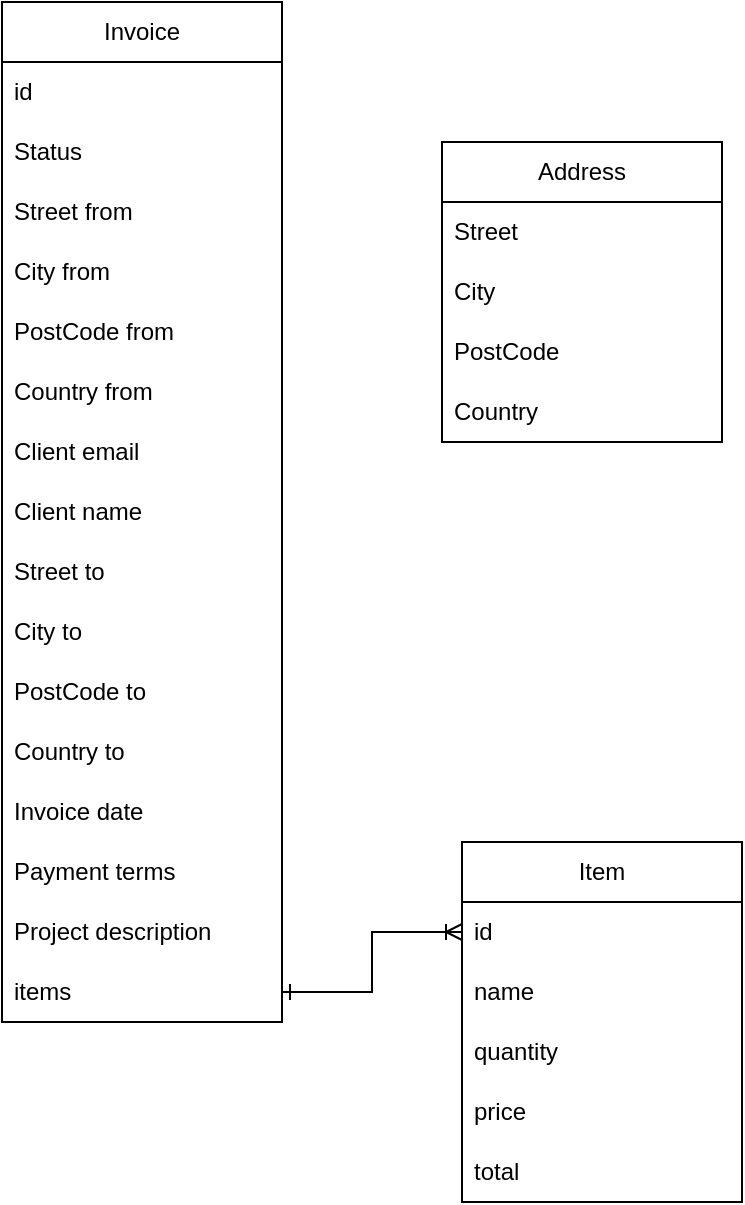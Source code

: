 <mxfile version="28.0.9">
  <diagram name="Страница — 1" id="DMTqpTxMH38qFgf416pT">
    <mxGraphModel dx="1188" dy="737" grid="1" gridSize="10" guides="1" tooltips="1" connect="1" arrows="1" fold="1" page="1" pageScale="1" pageWidth="827" pageHeight="1169" math="0" shadow="0">
      <root>
        <mxCell id="0" />
        <mxCell id="1" parent="0" />
        <mxCell id="2oXgD65-jcqbK5nMflm5-1" value="Invoice" style="swimlane;fontStyle=0;childLayout=stackLayout;horizontal=1;startSize=30;horizontalStack=0;resizeParent=1;resizeParentMax=0;resizeLast=0;collapsible=1;marginBottom=0;whiteSpace=wrap;html=1;" vertex="1" parent="1">
          <mxGeometry x="100" y="210" width="140" height="510" as="geometry" />
        </mxCell>
        <mxCell id="2oXgD65-jcqbK5nMflm5-12" value="id" style="text;strokeColor=none;fillColor=none;align=left;verticalAlign=middle;spacingLeft=4;spacingRight=4;overflow=hidden;points=[[0,0.5],[1,0.5]];portConstraint=eastwest;rotatable=0;whiteSpace=wrap;html=1;" vertex="1" parent="2oXgD65-jcqbK5nMflm5-1">
          <mxGeometry y="30" width="140" height="30" as="geometry" />
        </mxCell>
        <mxCell id="2oXgD65-jcqbK5nMflm5-26" value="Status" style="text;strokeColor=none;fillColor=none;align=left;verticalAlign=middle;spacingLeft=4;spacingRight=4;overflow=hidden;points=[[0,0.5],[1,0.5]];portConstraint=eastwest;rotatable=0;whiteSpace=wrap;html=1;" vertex="1" parent="2oXgD65-jcqbK5nMflm5-1">
          <mxGeometry y="60" width="140" height="30" as="geometry" />
        </mxCell>
        <mxCell id="2oXgD65-jcqbK5nMflm5-2" value="Street from" style="text;strokeColor=none;fillColor=none;align=left;verticalAlign=middle;spacingLeft=4;spacingRight=4;overflow=hidden;points=[[0,0.5],[1,0.5]];portConstraint=eastwest;rotatable=0;whiteSpace=wrap;html=1;" vertex="1" parent="2oXgD65-jcqbK5nMflm5-1">
          <mxGeometry y="90" width="140" height="30" as="geometry" />
        </mxCell>
        <mxCell id="2oXgD65-jcqbK5nMflm5-3" value="City from" style="text;strokeColor=none;fillColor=none;align=left;verticalAlign=middle;spacingLeft=4;spacingRight=4;overflow=hidden;points=[[0,0.5],[1,0.5]];portConstraint=eastwest;rotatable=0;whiteSpace=wrap;html=1;" vertex="1" parent="2oXgD65-jcqbK5nMflm5-1">
          <mxGeometry y="120" width="140" height="30" as="geometry" />
        </mxCell>
        <mxCell id="2oXgD65-jcqbK5nMflm5-4" value="PostCode from" style="text;strokeColor=none;fillColor=none;align=left;verticalAlign=middle;spacingLeft=4;spacingRight=4;overflow=hidden;points=[[0,0.5],[1,0.5]];portConstraint=eastwest;rotatable=0;whiteSpace=wrap;html=1;" vertex="1" parent="2oXgD65-jcqbK5nMflm5-1">
          <mxGeometry y="150" width="140" height="30" as="geometry" />
        </mxCell>
        <mxCell id="2oXgD65-jcqbK5nMflm5-5" value="Country from" style="text;strokeColor=none;fillColor=none;align=left;verticalAlign=middle;spacingLeft=4;spacingRight=4;overflow=hidden;points=[[0,0.5],[1,0.5]];portConstraint=eastwest;rotatable=0;whiteSpace=wrap;html=1;" vertex="1" parent="2oXgD65-jcqbK5nMflm5-1">
          <mxGeometry y="180" width="140" height="30" as="geometry" />
        </mxCell>
        <mxCell id="2oXgD65-jcqbK5nMflm5-7" value="Client email" style="text;strokeColor=none;fillColor=none;align=left;verticalAlign=middle;spacingLeft=4;spacingRight=4;overflow=hidden;points=[[0,0.5],[1,0.5]];portConstraint=eastwest;rotatable=0;whiteSpace=wrap;html=1;" vertex="1" parent="2oXgD65-jcqbK5nMflm5-1">
          <mxGeometry y="210" width="140" height="30" as="geometry" />
        </mxCell>
        <mxCell id="2oXgD65-jcqbK5nMflm5-6" value="Client name" style="text;strokeColor=none;fillColor=none;align=left;verticalAlign=middle;spacingLeft=4;spacingRight=4;overflow=hidden;points=[[0,0.5],[1,0.5]];portConstraint=eastwest;rotatable=0;whiteSpace=wrap;html=1;" vertex="1" parent="2oXgD65-jcqbK5nMflm5-1">
          <mxGeometry y="240" width="140" height="30" as="geometry" />
        </mxCell>
        <mxCell id="2oXgD65-jcqbK5nMflm5-8" value="Street to" style="text;strokeColor=none;fillColor=none;align=left;verticalAlign=middle;spacingLeft=4;spacingRight=4;overflow=hidden;points=[[0,0.5],[1,0.5]];portConstraint=eastwest;rotatable=0;whiteSpace=wrap;html=1;" vertex="1" parent="2oXgD65-jcqbK5nMflm5-1">
          <mxGeometry y="270" width="140" height="30" as="geometry" />
        </mxCell>
        <mxCell id="2oXgD65-jcqbK5nMflm5-9" value="City to" style="text;strokeColor=none;fillColor=none;align=left;verticalAlign=middle;spacingLeft=4;spacingRight=4;overflow=hidden;points=[[0,0.5],[1,0.5]];portConstraint=eastwest;rotatable=0;whiteSpace=wrap;html=1;" vertex="1" parent="2oXgD65-jcqbK5nMflm5-1">
          <mxGeometry y="300" width="140" height="30" as="geometry" />
        </mxCell>
        <mxCell id="2oXgD65-jcqbK5nMflm5-10" value="PostCode to" style="text;strokeColor=none;fillColor=none;align=left;verticalAlign=middle;spacingLeft=4;spacingRight=4;overflow=hidden;points=[[0,0.5],[1,0.5]];portConstraint=eastwest;rotatable=0;whiteSpace=wrap;html=1;" vertex="1" parent="2oXgD65-jcqbK5nMflm5-1">
          <mxGeometry y="330" width="140" height="30" as="geometry" />
        </mxCell>
        <mxCell id="2oXgD65-jcqbK5nMflm5-11" value="Country to" style="text;strokeColor=none;fillColor=none;align=left;verticalAlign=middle;spacingLeft=4;spacingRight=4;overflow=hidden;points=[[0,0.5],[1,0.5]];portConstraint=eastwest;rotatable=0;whiteSpace=wrap;html=1;" vertex="1" parent="2oXgD65-jcqbK5nMflm5-1">
          <mxGeometry y="360" width="140" height="30" as="geometry" />
        </mxCell>
        <mxCell id="2oXgD65-jcqbK5nMflm5-15" value="Invoice date" style="text;strokeColor=none;fillColor=none;align=left;verticalAlign=middle;spacingLeft=4;spacingRight=4;overflow=hidden;points=[[0,0.5],[1,0.5]];portConstraint=eastwest;rotatable=0;whiteSpace=wrap;html=1;" vertex="1" parent="2oXgD65-jcqbK5nMflm5-1">
          <mxGeometry y="390" width="140" height="30" as="geometry" />
        </mxCell>
        <mxCell id="2oXgD65-jcqbK5nMflm5-14" value="Payment terms" style="text;strokeColor=none;fillColor=none;align=left;verticalAlign=middle;spacingLeft=4;spacingRight=4;overflow=hidden;points=[[0,0.5],[1,0.5]];portConstraint=eastwest;rotatable=0;whiteSpace=wrap;html=1;" vertex="1" parent="2oXgD65-jcqbK5nMflm5-1">
          <mxGeometry y="420" width="140" height="30" as="geometry" />
        </mxCell>
        <mxCell id="2oXgD65-jcqbK5nMflm5-17" value="Project description" style="text;strokeColor=none;fillColor=none;align=left;verticalAlign=middle;spacingLeft=4;spacingRight=4;overflow=hidden;points=[[0,0.5],[1,0.5]];portConstraint=eastwest;rotatable=0;whiteSpace=wrap;html=1;" vertex="1" parent="2oXgD65-jcqbK5nMflm5-1">
          <mxGeometry y="450" width="140" height="30" as="geometry" />
        </mxCell>
        <mxCell id="2oXgD65-jcqbK5nMflm5-16" value="items" style="text;strokeColor=none;fillColor=none;align=left;verticalAlign=middle;spacingLeft=4;spacingRight=4;overflow=hidden;points=[[0,0.5],[1,0.5]];portConstraint=eastwest;rotatable=0;whiteSpace=wrap;html=1;" vertex="1" parent="2oXgD65-jcqbK5nMflm5-1">
          <mxGeometry y="480" width="140" height="30" as="geometry" />
        </mxCell>
        <mxCell id="2oXgD65-jcqbK5nMflm5-18" value="Item" style="swimlane;fontStyle=0;childLayout=stackLayout;horizontal=1;startSize=30;horizontalStack=0;resizeParent=1;resizeParentMax=0;resizeLast=0;collapsible=1;marginBottom=0;whiteSpace=wrap;html=1;" vertex="1" parent="1">
          <mxGeometry x="330" y="630" width="140" height="180" as="geometry" />
        </mxCell>
        <mxCell id="2oXgD65-jcqbK5nMflm5-19" value="id" style="text;strokeColor=none;fillColor=none;align=left;verticalAlign=middle;spacingLeft=4;spacingRight=4;overflow=hidden;points=[[0,0.5],[1,0.5]];portConstraint=eastwest;rotatable=0;whiteSpace=wrap;html=1;" vertex="1" parent="2oXgD65-jcqbK5nMflm5-18">
          <mxGeometry y="30" width="140" height="30" as="geometry" />
        </mxCell>
        <mxCell id="2oXgD65-jcqbK5nMflm5-20" value="name" style="text;strokeColor=none;fillColor=none;align=left;verticalAlign=middle;spacingLeft=4;spacingRight=4;overflow=hidden;points=[[0,0.5],[1,0.5]];portConstraint=eastwest;rotatable=0;whiteSpace=wrap;html=1;" vertex="1" parent="2oXgD65-jcqbK5nMflm5-18">
          <mxGeometry y="60" width="140" height="30" as="geometry" />
        </mxCell>
        <mxCell id="2oXgD65-jcqbK5nMflm5-22" value="quantity" style="text;strokeColor=none;fillColor=none;align=left;verticalAlign=middle;spacingLeft=4;spacingRight=4;overflow=hidden;points=[[0,0.5],[1,0.5]];portConstraint=eastwest;rotatable=0;whiteSpace=wrap;html=1;" vertex="1" parent="2oXgD65-jcqbK5nMflm5-18">
          <mxGeometry y="90" width="140" height="30" as="geometry" />
        </mxCell>
        <mxCell id="2oXgD65-jcqbK5nMflm5-23" value="price" style="text;strokeColor=none;fillColor=none;align=left;verticalAlign=middle;spacingLeft=4;spacingRight=4;overflow=hidden;points=[[0,0.5],[1,0.5]];portConstraint=eastwest;rotatable=0;whiteSpace=wrap;html=1;" vertex="1" parent="2oXgD65-jcqbK5nMflm5-18">
          <mxGeometry y="120" width="140" height="30" as="geometry" />
        </mxCell>
        <mxCell id="2oXgD65-jcqbK5nMflm5-21" value="total" style="text;strokeColor=none;fillColor=none;align=left;verticalAlign=middle;spacingLeft=4;spacingRight=4;overflow=hidden;points=[[0,0.5],[1,0.5]];portConstraint=eastwest;rotatable=0;whiteSpace=wrap;html=1;" vertex="1" parent="2oXgD65-jcqbK5nMflm5-18">
          <mxGeometry y="150" width="140" height="30" as="geometry" />
        </mxCell>
        <mxCell id="2oXgD65-jcqbK5nMflm5-25" style="edgeStyle=orthogonalEdgeStyle;rounded=0;orthogonalLoop=1;jettySize=auto;html=1;exitX=1;exitY=0.5;exitDx=0;exitDy=0;entryX=0;entryY=0.5;entryDx=0;entryDy=0;startArrow=ERone;startFill=0;endArrow=ERoneToMany;endFill=0;" edge="1" parent="1" source="2oXgD65-jcqbK5nMflm5-16" target="2oXgD65-jcqbK5nMflm5-19">
          <mxGeometry relative="1" as="geometry" />
        </mxCell>
        <mxCell id="2oXgD65-jcqbK5nMflm5-27" value="Address" style="swimlane;fontStyle=0;childLayout=stackLayout;horizontal=1;startSize=30;horizontalStack=0;resizeParent=1;resizeParentMax=0;resizeLast=0;collapsible=1;marginBottom=0;whiteSpace=wrap;html=1;" vertex="1" parent="1">
          <mxGeometry x="320" y="280" width="140" height="150" as="geometry" />
        </mxCell>
        <mxCell id="2oXgD65-jcqbK5nMflm5-28" value="Street" style="text;strokeColor=none;fillColor=none;align=left;verticalAlign=middle;spacingLeft=4;spacingRight=4;overflow=hidden;points=[[0,0.5],[1,0.5]];portConstraint=eastwest;rotatable=0;whiteSpace=wrap;html=1;" vertex="1" parent="2oXgD65-jcqbK5nMflm5-27">
          <mxGeometry y="30" width="140" height="30" as="geometry" />
        </mxCell>
        <mxCell id="2oXgD65-jcqbK5nMflm5-29" value="City" style="text;strokeColor=none;fillColor=none;align=left;verticalAlign=middle;spacingLeft=4;spacingRight=4;overflow=hidden;points=[[0,0.5],[1,0.5]];portConstraint=eastwest;rotatable=0;whiteSpace=wrap;html=1;" vertex="1" parent="2oXgD65-jcqbK5nMflm5-27">
          <mxGeometry y="60" width="140" height="30" as="geometry" />
        </mxCell>
        <mxCell id="2oXgD65-jcqbK5nMflm5-31" value="PostCode" style="text;strokeColor=none;fillColor=none;align=left;verticalAlign=middle;spacingLeft=4;spacingRight=4;overflow=hidden;points=[[0,0.5],[1,0.5]];portConstraint=eastwest;rotatable=0;whiteSpace=wrap;html=1;" vertex="1" parent="2oXgD65-jcqbK5nMflm5-27">
          <mxGeometry y="90" width="140" height="30" as="geometry" />
        </mxCell>
        <mxCell id="2oXgD65-jcqbK5nMflm5-30" value="Country" style="text;strokeColor=none;fillColor=none;align=left;verticalAlign=middle;spacingLeft=4;spacingRight=4;overflow=hidden;points=[[0,0.5],[1,0.5]];portConstraint=eastwest;rotatable=0;whiteSpace=wrap;html=1;" vertex="1" parent="2oXgD65-jcqbK5nMflm5-27">
          <mxGeometry y="120" width="140" height="30" as="geometry" />
        </mxCell>
      </root>
    </mxGraphModel>
  </diagram>
</mxfile>
